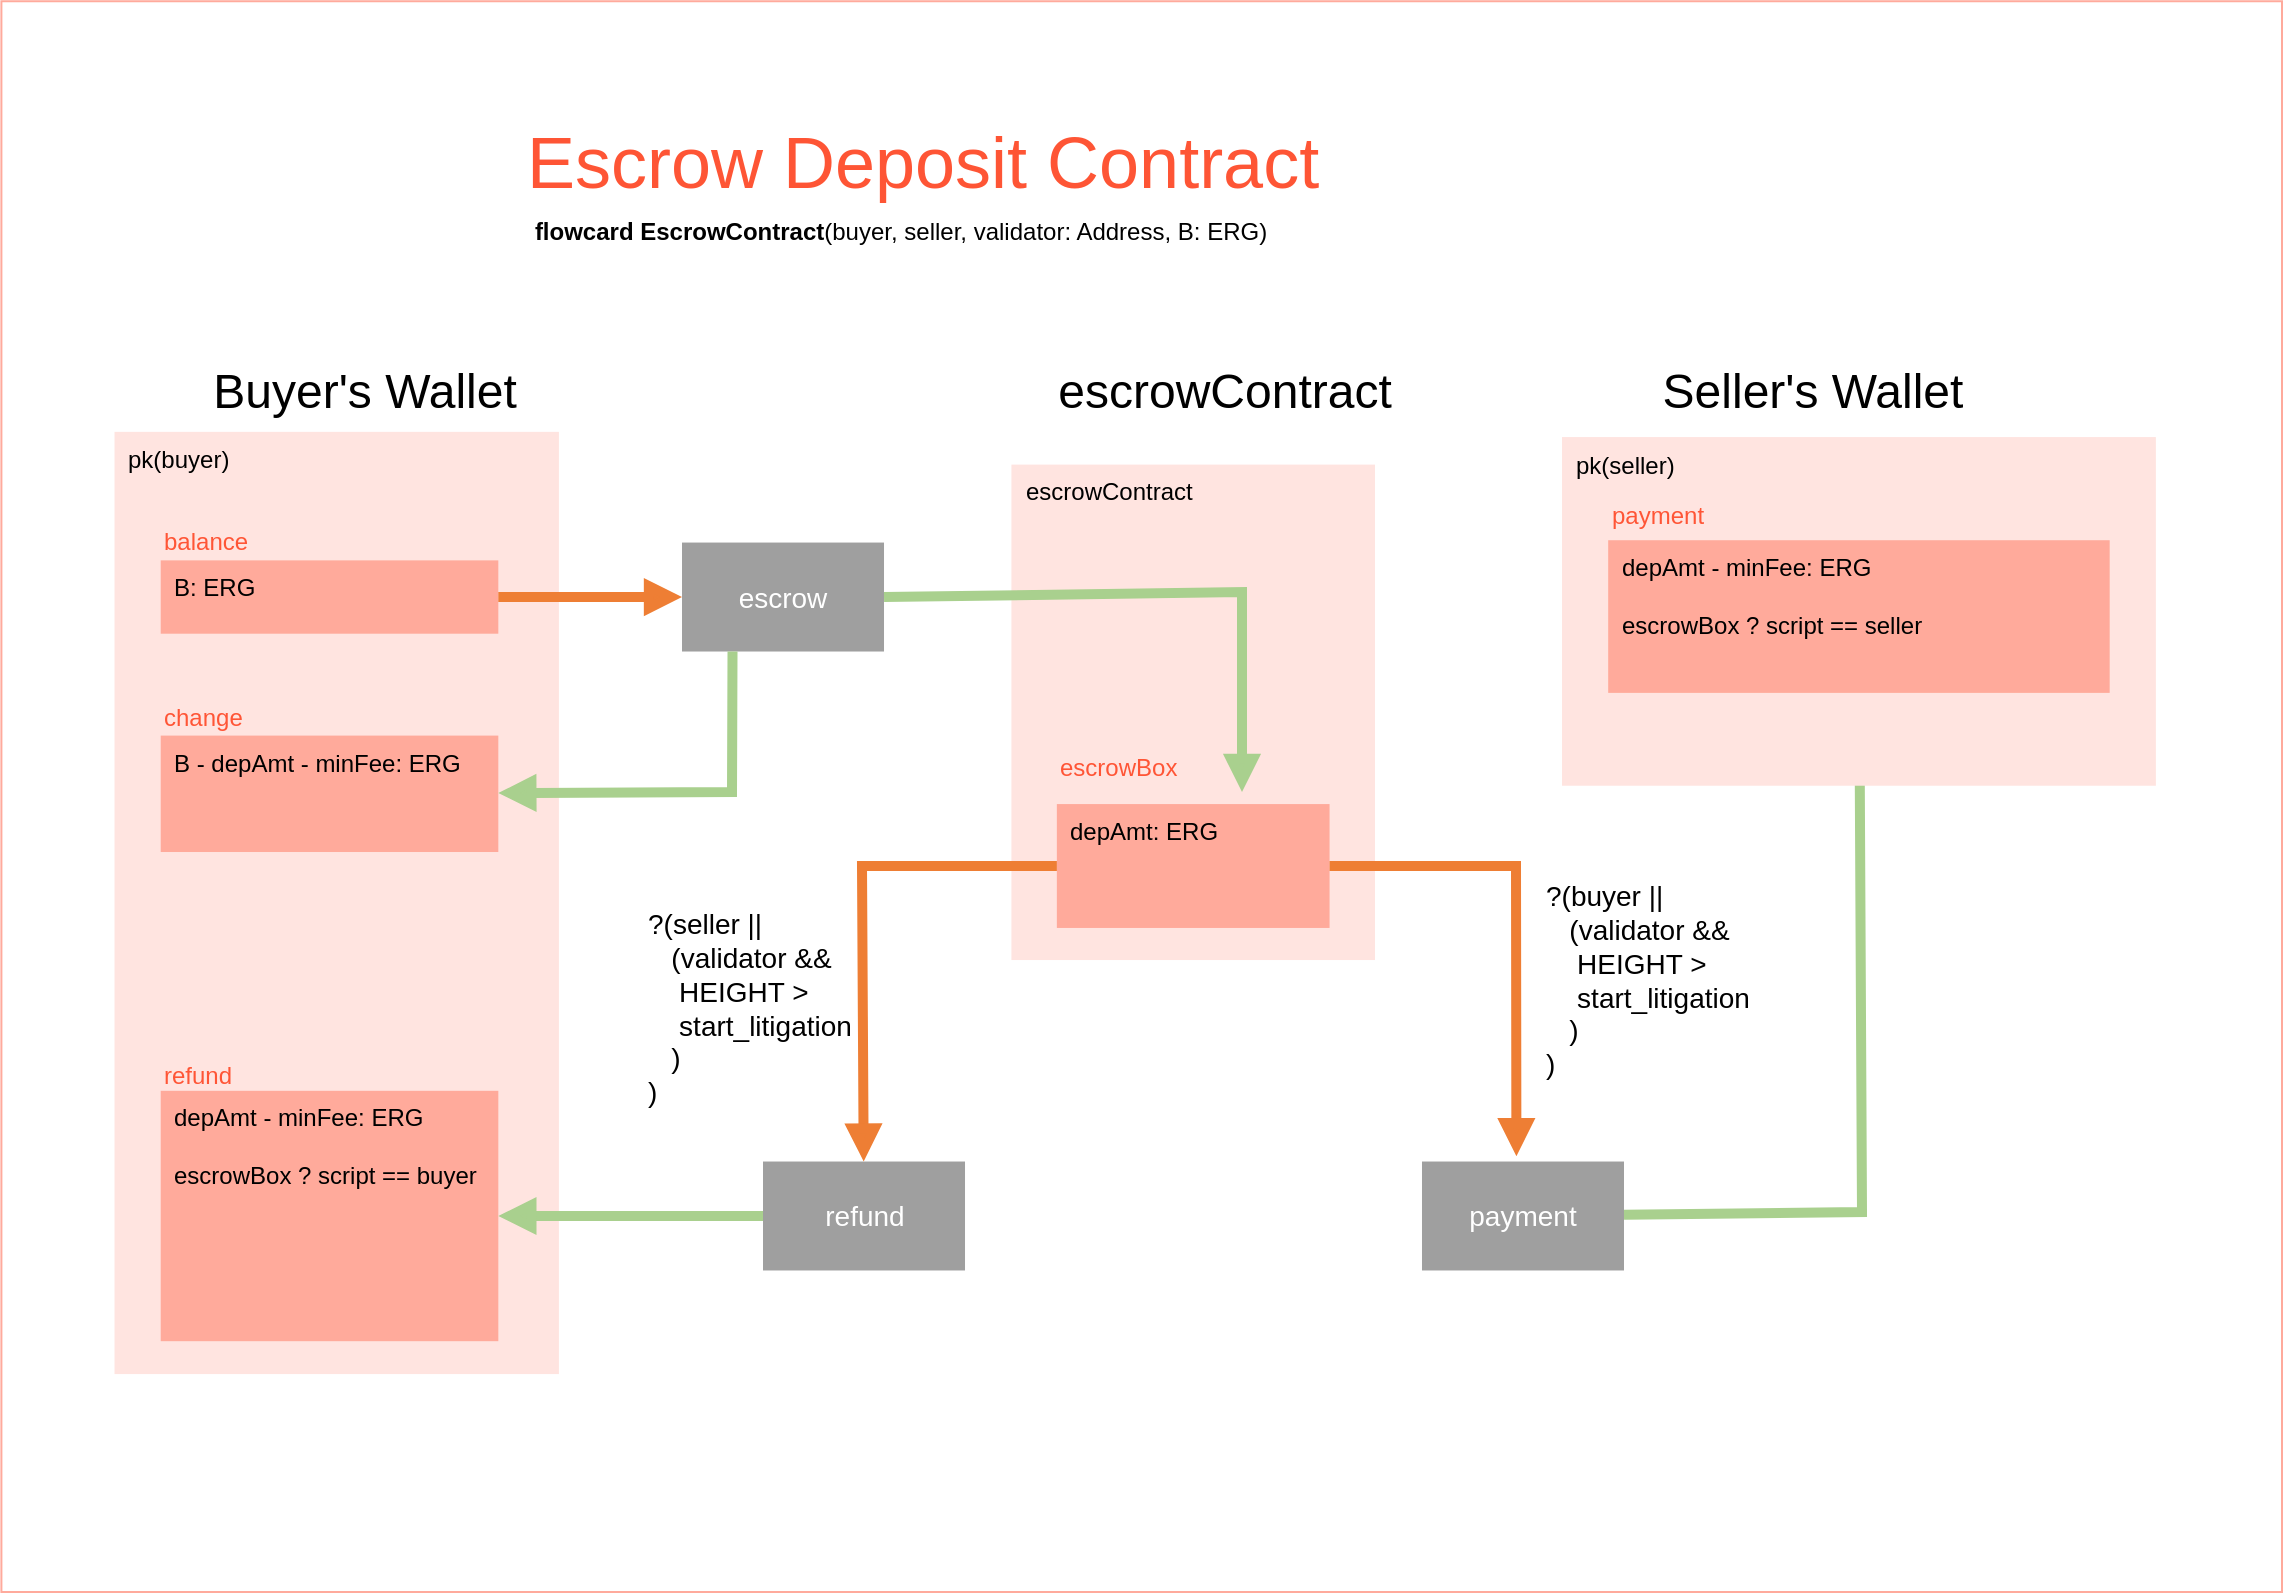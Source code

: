 <mxfile version="17.4.6" type="github">
  <diagram id="wPwa-OCC5YV9gxHPG1zq" name="Page-1">
    <mxGraphModel dx="1138" dy="615" grid="1" gridSize="10" guides="1" tooltips="1" connect="1" arrows="1" fold="1" page="1" pageScale="1" pageWidth="1169" pageHeight="827" math="0" shadow="0">
      <root>
        <mxCell id="0" />
        <mxCell id="1" parent="0" />
        <mxCell id="F8oq_pFOTgnIbFG9IkiV-1" value="" style="group;rounded=0;labelBackgroundColor=none;fontFamily=Helvetica;fontSize=14;fontColor=none;strokeColor=none;fillColor=none;align=left;html=1;" parent="1" vertex="1" connectable="0">
          <mxGeometry x="40" y="80" width="1110" height="730" as="geometry" />
        </mxCell>
        <mxCell id="F8oq_pFOTgnIbFG9IkiV-2" value="" style="rounded=0;whiteSpace=wrap;html=1;fillColor=default;strokeColor=#ffaa9c;fontFamily=Helvetica;fontSize=12;fontColor=#000000;align=left;labelBackgroundColor=none;connectable=0;container=0;allowArrows=0;" parent="F8oq_pFOTgnIbFG9IkiV-1" vertex="1">
          <mxGeometry x="-30.3" y="-65.373" width="1140.3" height="795.373" as="geometry" />
        </mxCell>
        <mxCell id="F8oq_pFOTgnIbFG9IkiV-3" value="&lt;font style=&quot;font-size: 36px&quot;&gt;Escrow Deposit Contract&lt;/font&gt;" style="text;html=1;align=center;verticalAlign=middle;resizable=0;points=[];autosize=1;strokeColor=none;fillColor=none;fontSize=12;fontFamily=Helvetica;fontColor=#fe5535;rounded=0;labelBackgroundColor=none;connectable=0;allowArrows=0;" parent="F8oq_pFOTgnIbFG9IkiV-1" vertex="1">
          <mxGeometry x="225.117" width="410" height="30" as="geometry" />
        </mxCell>
        <mxCell id="F8oq_pFOTgnIbFG9IkiV-4" value="&lt;b&gt;flowcard EscrowContract&lt;/b&gt;(buyer, seller, validator: Address, B: ERG)" style="text;html=1;align=center;verticalAlign=middle;resizable=0;points=[];autosize=1;strokeColor=none;fillColor=none;fontSize=12;fontFamily=Helvetica;fontColor=#000000;rounded=0;labelBackgroundColor=none;connectable=0;allowArrows=0;" parent="F8oq_pFOTgnIbFG9IkiV-1" vertex="1">
          <mxGeometry x="229.416" y="39.998" width="380" height="20" as="geometry" />
        </mxCell>
        <mxCell id="F8oq_pFOTgnIbFG9IkiV-5" value="" style="group;allowArrows=0;connectable=0;rounded=0;labelBackgroundColor=none;fontFamily=Helvetica;fontSize=14;fontColor=none;strokeColor=none;fillColor=none;align=left;html=1;" parent="F8oq_pFOTgnIbFG9IkiV-1" vertex="1" connectable="0">
          <mxGeometry x="26.26" y="119.851" width="296.943" height="501.194" as="geometry" />
        </mxCell>
        <mxCell id="F8oq_pFOTgnIbFG9IkiV-6" value="&lt;div&gt;pk(buyer)&lt;/div&gt;" style="rounded=0;whiteSpace=wrap;html=1;fontFamily=Helvetica;fontSize=12;strokeColor=none;fillColor=#ffe4e0;fontColor=#000000;align=left;container=0;labelBackgroundColor=none;allowArrows=0;connectable=0;verticalAlign=top;spacingLeft=5;" parent="F8oq_pFOTgnIbFG9IkiV-5" vertex="1">
          <mxGeometry y="30.072" width="222.202" height="471.122" as="geometry" />
        </mxCell>
        <mxCell id="F8oq_pFOTgnIbFG9IkiV-7" value="&lt;div align=&quot;left&quot;&gt;&lt;font style=&quot;font-size: 24px&quot;&gt;Buyer&#39;s Wallet&lt;/font&gt;&lt;br&gt;&lt;/div&gt;" style="text;html=1;align=center;verticalAlign=middle;resizable=0;points=[];autosize=1;strokeColor=none;fillColor=none;fontSize=12;fontFamily=Helvetica;fontColor=#000000;rounded=0;container=0;labelBackgroundColor=none;connectable=0;allowArrows=0;" parent="F8oq_pFOTgnIbFG9IkiV-5" vertex="1">
          <mxGeometry x="39.924" width="170" height="20" as="geometry" />
        </mxCell>
        <mxCell id="F8oq_pFOTgnIbFG9IkiV-8" value="" style="group;rounded=0;fontFamily=Helvetica;fontSize=12;fontColor=#000000;strokeColor=none;fillColor=none;align=left;labelBackgroundColor=none;html=1;allowArrows=0;" parent="F8oq_pFOTgnIbFG9IkiV-5" vertex="1" connectable="0">
          <mxGeometry x="23.1" y="73.34" width="168.8" height="66.66" as="geometry" />
        </mxCell>
        <mxCell id="F8oq_pFOTgnIbFG9IkiV-9" value="&lt;div style=&quot;font-size: 12px&quot; align=&quot;left&quot;&gt;&lt;font style=&quot;font-size: 12px&quot; color=&quot;#000000&quot;&gt;B: ERG&lt;/font&gt;&lt;/div&gt;&lt;div style=&quot;font-size: 12px&quot; align=&quot;left&quot;&gt;&lt;br&gt;&lt;/div&gt;&lt;div&gt;&lt;br&gt;&lt;/div&gt;&lt;div style=&quot;font-size: 12px&quot;&gt;&lt;br&gt;&lt;/div&gt;" style="rounded=0;whiteSpace=wrap;html=1;fontFamily=Helvetica;fontSize=24;fontColor=#000000;strokeColor=none;fillColor=#ffaa9b;align=left;labelBackgroundColor=none;allowArrows=0;verticalAlign=top;spacingLeft=5;" parent="F8oq_pFOTgnIbFG9IkiV-8" vertex="1">
          <mxGeometry y="21" width="168.8" height="36.66" as="geometry" />
        </mxCell>
        <mxCell id="F8oq_pFOTgnIbFG9IkiV-10" value="balance" style="text;html=1;align=left;verticalAlign=middle;resizable=0;points=[];autosize=1;strokeColor=none;fillColor=none;fontSize=12;fontFamily=Helvetica;fontColor=#ff5536;rounded=0;labelBackgroundColor=none;allowArrows=0;connectable=0;" parent="F8oq_pFOTgnIbFG9IkiV-8" vertex="1">
          <mxGeometry y="1.852" width="60" height="20" as="geometry" />
        </mxCell>
        <mxCell id="QykKPUBNx--C2hL6VAvS-31" value="" style="group;rounded=0;fontFamily=Helvetica;fontSize=12;fontColor=#000000;strokeColor=none;fillColor=none;align=left;labelBackgroundColor=none;html=1;allowArrows=0;" vertex="1" connectable="0" parent="F8oq_pFOTgnIbFG9IkiV-5">
          <mxGeometry x="23.099" y="160.153" width="168.803" height="107.397" as="geometry" />
        </mxCell>
        <mxCell id="QykKPUBNx--C2hL6VAvS-32" value="&lt;div style=&quot;font-size: 12px&quot; align=&quot;left&quot;&gt;&lt;font style=&quot;font-size: 12px&quot; color=&quot;#000000&quot;&gt;B - depAmt - minFee: ERG&lt;/font&gt;&lt;/div&gt;" style="rounded=0;whiteSpace=wrap;html=1;fontFamily=Helvetica;fontSize=24;fontColor=#000000;strokeColor=none;fillColor=#ffaa9b;align=left;labelBackgroundColor=none;allowArrows=0;verticalAlign=top;spacingLeft=5;" vertex="1" parent="QykKPUBNx--C2hL6VAvS-31">
          <mxGeometry y="21.79" width="168.8" height="58.21" as="geometry" />
        </mxCell>
        <mxCell id="QykKPUBNx--C2hL6VAvS-33" value="change" style="text;html=1;align=left;verticalAlign=middle;resizable=0;points=[];autosize=1;strokeColor=none;fillColor=none;fontSize=12;fontFamily=Helvetica;fontColor=#ff5536;rounded=0;labelBackgroundColor=none;allowArrows=0;connectable=0;" vertex="1" parent="QykKPUBNx--C2hL6VAvS-31">
          <mxGeometry y="2.983" width="50" height="20" as="geometry" />
        </mxCell>
        <mxCell id="QykKPUBNx--C2hL6VAvS-1" value="" style="group;rounded=0;fontFamily=Helvetica;fontSize=12;fontColor=#000000;strokeColor=none;fillColor=none;align=left;labelBackgroundColor=none;html=1;allowArrows=0;" vertex="1" connectable="0" parent="F8oq_pFOTgnIbFG9IkiV-5">
          <mxGeometry x="23.099" y="337.761" width="168.803" height="146.981" as="geometry" />
        </mxCell>
        <mxCell id="QykKPUBNx--C2hL6VAvS-2" value="&lt;div style=&quot;font-size: 12px&quot; align=&quot;left&quot;&gt;&lt;font style=&quot;font-size: 12px&quot; color=&quot;#000000&quot;&gt;depAmt - minFee: ERG&lt;/font&gt;&lt;/div&gt;&lt;div style=&quot;font-size: 12px&quot; align=&quot;left&quot;&gt;&lt;br&gt;&lt;/div&gt;&lt;div style=&quot;font-size: 12px&quot; align=&quot;left&quot;&gt;&lt;span&gt;escrowBox ? script == buyer&lt;/span&gt;&lt;/div&gt;" style="rounded=0;whiteSpace=wrap;html=1;fontFamily=Helvetica;fontSize=24;fontColor=#000000;strokeColor=none;fillColor=#ffaa9b;align=left;labelBackgroundColor=none;allowArrows=0;verticalAlign=top;spacingLeft=5;" vertex="1" parent="QykKPUBNx--C2hL6VAvS-1">
          <mxGeometry y="21.791" width="168.803" height="125.19" as="geometry" />
        </mxCell>
        <mxCell id="QykKPUBNx--C2hL6VAvS-3" value="refund" style="text;html=1;align=left;verticalAlign=middle;resizable=0;points=[];autosize=1;strokeColor=none;fillColor=none;fontSize=12;fontFamily=Helvetica;fontColor=#ff5536;rounded=0;labelBackgroundColor=none;allowArrows=0;connectable=0;" vertex="1" parent="QykKPUBNx--C2hL6VAvS-1">
          <mxGeometry y="4.083" width="50" height="20" as="geometry" />
        </mxCell>
        <mxCell id="QykKPUBNx--C2hL6VAvS-4" value="&lt;div&gt;escrow&lt;/div&gt;" style="rounded=0;whiteSpace=wrap;html=1;fontFamily=Helvetica;fontSize=14;fontColor=#FFFFFF;strokeColor=none;fillColor=#9f9f9f;align=center;" vertex="1" parent="F8oq_pFOTgnIbFG9IkiV-1">
          <mxGeometry x="310.003" y="205.278" width="101.001" height="54.478" as="geometry" />
        </mxCell>
        <mxCell id="QykKPUBNx--C2hL6VAvS-27" value="" style="endArrow=block;html=1;fontFamily=Helvetica;fontSize=14;fontColor=#FFFFFF;endFill=1;strokeWidth=5;strokeColor=#ee7e34;rounded=0;entryX=0;entryY=0.5;entryDx=0;entryDy=0;exitX=1;exitY=0.5;exitDx=0;exitDy=0;" edge="1" parent="F8oq_pFOTgnIbFG9IkiV-1" source="F8oq_pFOTgnIbFG9IkiV-9" target="QykKPUBNx--C2hL6VAvS-4">
          <mxGeometry width="50" height="50" relative="1" as="geometry">
            <mxPoint x="297.205" y="228.261" as="sourcePoint" />
            <mxPoint x="418.406" y="228.261" as="targetPoint" />
          </mxGeometry>
        </mxCell>
        <mxCell id="QykKPUBNx--C2hL6VAvS-34" value="" style="endArrow=block;html=1;fontFamily=Helvetica;fontSize=14;fontColor=#FFFFFF;endFill=1;strokeWidth=5;strokeColor=#a9d08e;rounded=0;exitX=0.25;exitY=1;exitDx=0;exitDy=0;" edge="1" parent="F8oq_pFOTgnIbFG9IkiV-1" source="QykKPUBNx--C2hL6VAvS-4" target="QykKPUBNx--C2hL6VAvS-32">
          <mxGeometry width="50" height="50" relative="1" as="geometry">
            <mxPoint x="410.064" y="348.657" as="sourcePoint" />
            <mxPoint x="309.063" y="359.552" as="targetPoint" />
            <Array as="points">
              <mxPoint x="335" y="330" />
            </Array>
          </mxGeometry>
        </mxCell>
        <mxCell id="QykKPUBNx--C2hL6VAvS-37" value="&lt;div&gt;refund&lt;/div&gt;" style="rounded=0;whiteSpace=wrap;html=1;fontFamily=Helvetica;fontSize=14;fontColor=#FFFFFF;strokeColor=none;fillColor=#9f9f9f;align=center;" vertex="1" parent="F8oq_pFOTgnIbFG9IkiV-1">
          <mxGeometry x="350.503" y="514.759" width="101.001" height="54.478" as="geometry" />
        </mxCell>
        <mxCell id="QykKPUBNx--C2hL6VAvS-41" value="" style="endArrow=block;html=1;fontFamily=Helvetica;fontSize=14;fontColor=#FFFFFF;endFill=1;strokeWidth=5;strokeColor=#a9d08e;rounded=0;exitX=0;exitY=0.5;exitDx=0;exitDy=0;" edge="1" parent="F8oq_pFOTgnIbFG9IkiV-1" source="QykKPUBNx--C2hL6VAvS-37" target="QykKPUBNx--C2hL6VAvS-2">
          <mxGeometry width="50" height="50" relative="1" as="geometry">
            <mxPoint x="551.465" y="424.925" as="sourcePoint" />
            <mxPoint x="672.666" y="424.925" as="targetPoint" />
          </mxGeometry>
        </mxCell>
        <mxCell id="QykKPUBNx--C2hL6VAvS-9" value="" style="group;allowArrows=0;connectable=0;rounded=0;labelBackgroundColor=none;fontFamily=Helvetica;fontSize=14;fontColor=none;strokeColor=none;fillColor=none;align=left;html=1;" vertex="1" connectable="0" parent="F8oq_pFOTgnIbFG9IkiV-1">
          <mxGeometry x="474.704" y="119.851" width="181.802" height="294.179" as="geometry" />
        </mxCell>
        <mxCell id="QykKPUBNx--C2hL6VAvS-10" value="&lt;div&gt;escrowContract&lt;/div&gt;" style="rounded=0;whiteSpace=wrap;html=1;fontFamily=Helvetica;fontSize=12;strokeColor=none;fillColor=#ffe4e0;fontColor=#000000;align=left;container=0;labelBackgroundColor=none;allowArrows=0;connectable=0;verticalAlign=top;spacingLeft=5;" vertex="1" parent="QykKPUBNx--C2hL6VAvS-9">
          <mxGeometry y="46.449" width="181.802" height="247.73" as="geometry" />
        </mxCell>
        <mxCell id="QykKPUBNx--C2hL6VAvS-11" value="&lt;div align=&quot;left&quot;&gt;&lt;font style=&quot;font-size: 24px&quot;&gt;escrowContract&lt;/font&gt;&lt;br&gt;&lt;/div&gt;" style="text;html=1;align=center;verticalAlign=middle;resizable=0;points=[];autosize=1;strokeColor=none;fillColor=none;fontSize=12;fontFamily=Helvetica;fontColor=#000000;rounded=0;container=0;labelBackgroundColor=none;connectable=0;allowArrows=0;" vertex="1" parent="QykKPUBNx--C2hL6VAvS-9">
          <mxGeometry x="16.527" width="180" height="20" as="geometry" />
        </mxCell>
        <mxCell id="QykKPUBNx--C2hL6VAvS-12" value="" style="group;rounded=0;fontFamily=Helvetica;fontSize=12;fontColor=#000000;strokeColor=none;fillColor=none;align=left;labelBackgroundColor=none;html=1;allowArrows=0;" vertex="1" connectable="0" parent="QykKPUBNx--C2hL6VAvS-9">
          <mxGeometry x="22.725" y="185.224" width="136.351" height="92.895" as="geometry" />
        </mxCell>
        <mxCell id="QykKPUBNx--C2hL6VAvS-13" value="&lt;div style=&quot;font-size: 12px&quot; align=&quot;left&quot;&gt;&lt;font style=&quot;font-size: 12px&quot; color=&quot;#000000&quot;&gt;depAmt: ERG&lt;/font&gt;&lt;/div&gt;&lt;div style=&quot;font-size: 12px&quot; align=&quot;left&quot;&gt;&lt;br&gt;&lt;/div&gt;&lt;div style=&quot;font-size: 12px&quot;&gt;&lt;br&gt;&lt;/div&gt;" style="rounded=0;whiteSpace=wrap;html=1;fontFamily=Helvetica;fontSize=24;fontColor=#000000;strokeColor=none;fillColor=#ffaa9b;align=left;labelBackgroundColor=none;allowArrows=0;verticalAlign=top;spacingLeft=5;" vertex="1" parent="QykKPUBNx--C2hL6VAvS-12">
          <mxGeometry y="30.965" width="136.351" height="61.93" as="geometry" />
        </mxCell>
        <mxCell id="QykKPUBNx--C2hL6VAvS-14" value="escrowBox" style="text;html=1;align=left;verticalAlign=middle;resizable=0;points=[];autosize=1;strokeColor=none;fillColor=none;fontSize=12;fontFamily=Helvetica;fontColor=#ff5536;rounded=0;labelBackgroundColor=none;allowArrows=0;connectable=0;" vertex="1" parent="QykKPUBNx--C2hL6VAvS-12">
          <mxGeometry y="2.58" width="70" height="20" as="geometry" />
        </mxCell>
        <mxCell id="QykKPUBNx--C2hL6VAvS-38" value="" style="endArrow=block;html=1;fontFamily=Helvetica;fontSize=14;fontColor=#FFFFFF;endFill=1;strokeWidth=5;strokeColor=#ee7e34;rounded=0;exitX=0;exitY=0.5;exitDx=0;exitDy=0;" edge="1" parent="F8oq_pFOTgnIbFG9IkiV-1" source="QykKPUBNx--C2hL6VAvS-13" target="QykKPUBNx--C2hL6VAvS-37">
          <mxGeometry width="50" height="50" relative="1" as="geometry">
            <mxPoint x="551.465" y="424.925" as="sourcePoint" />
            <mxPoint x="672.666" y="424.925" as="targetPoint" />
            <Array as="points">
              <mxPoint x="400" y="367" />
            </Array>
          </mxGeometry>
        </mxCell>
        <mxCell id="QykKPUBNx--C2hL6VAvS-39" value="&lt;div&gt;&lt;span&gt;?(seller ||&amp;nbsp;&lt;/span&gt;&lt;br&gt;&lt;/div&gt;&lt;div&gt;&amp;nbsp; &amp;nbsp;(validator &amp;amp;&amp;amp;&amp;nbsp;&lt;/div&gt;&lt;div&gt;&amp;nbsp; &amp;nbsp; HEIGHT &amp;gt;&amp;nbsp;&lt;/div&gt;&lt;div&gt;&amp;nbsp; &amp;nbsp; start_litigation&lt;/div&gt;&lt;div&gt;&amp;nbsp; &amp;nbsp;)&lt;/div&gt;&lt;div&gt;)&lt;br&gt;&lt;/div&gt;" style="edgeLabel;html=1;align=left;verticalAlign=middle;resizable=0;points=[];fontSize=14;fontFamily=Helvetica;fontColor=#000000;labelBackgroundColor=none;rounded=0;strokeColor=default;fillColor=none;allowArrows=0;" vertex="1" connectable="0" parent="QykKPUBNx--C2hL6VAvS-38">
          <mxGeometry x="0.583" y="-1" relative="1" as="geometry">
            <mxPoint x="-109" y="-26" as="offset" />
          </mxGeometry>
        </mxCell>
        <mxCell id="QykKPUBNx--C2hL6VAvS-43" value="&lt;div&gt;payment&lt;/div&gt;" style="rounded=0;whiteSpace=wrap;html=1;fontFamily=Helvetica;fontSize=14;fontColor=#FFFFFF;strokeColor=none;fillColor=#9f9f9f;align=center;" vertex="1" parent="F8oq_pFOTgnIbFG9IkiV-1">
          <mxGeometry x="679.996" y="514.759" width="101.001" height="54.478" as="geometry" />
        </mxCell>
        <mxCell id="QykKPUBNx--C2hL6VAvS-44" value="" style="endArrow=block;html=1;fontFamily=Helvetica;fontSize=14;fontColor=#FFFFFF;endFill=1;strokeWidth=5;strokeColor=#ee7e34;rounded=0;exitX=1;exitY=0.5;exitDx=0;exitDy=0;" edge="1" parent="F8oq_pFOTgnIbFG9IkiV-1" source="QykKPUBNx--C2hL6VAvS-13">
          <mxGeometry width="50" height="50" relative="1" as="geometry">
            <mxPoint x="434.304" y="468.507" as="sourcePoint" />
            <mxPoint x="727.207" y="512.09" as="targetPoint" />
            <Array as="points">
              <mxPoint x="727" y="367" />
            </Array>
          </mxGeometry>
        </mxCell>
        <mxCell id="QykKPUBNx--C2hL6VAvS-45" value="&lt;span&gt;?(buyer ||&amp;nbsp;&lt;/span&gt;&lt;br&gt;&lt;div&gt;&amp;nbsp; &amp;nbsp;(validator &amp;amp;&amp;amp;&amp;nbsp;&lt;/div&gt;&lt;div&gt;&amp;nbsp; &amp;nbsp; HEIGHT &amp;gt;&amp;nbsp;&lt;/div&gt;&lt;div&gt;&amp;nbsp; &amp;nbsp; start_litigation&lt;/div&gt;&lt;div&gt;&amp;nbsp; &amp;nbsp;)&lt;/div&gt;&lt;div&gt;)&lt;/div&gt;" style="edgeLabel;html=1;align=left;verticalAlign=middle;resizable=0;points=[];fontSize=14;fontFamily=Helvetica;fontColor=#000000;labelBackgroundColor=none;rounded=0;strokeColor=default;fillColor=none;allowArrows=0;" vertex="1" connectable="0" parent="QykKPUBNx--C2hL6VAvS-44">
          <mxGeometry x="0.583" y="-1" relative="1" as="geometry">
            <mxPoint x="14" y="-39" as="offset" />
          </mxGeometry>
        </mxCell>
        <mxCell id="QykKPUBNx--C2hL6VAvS-46" value="" style="endArrow=block;html=1;fontFamily=Helvetica;fontSize=14;fontColor=#FFFFFF;endFill=1;strokeWidth=5;strokeColor=#a9d08e;rounded=0;" edge="1" parent="F8oq_pFOTgnIbFG9IkiV-1" source="QykKPUBNx--C2hL6VAvS-43" target="QykKPUBNx--C2hL6VAvS-25">
          <mxGeometry width="50" height="50" relative="1" as="geometry">
            <mxPoint x="868.608" y="479.403" as="sourcePoint" />
            <mxPoint x="989.809" y="479.403" as="targetPoint" />
            <Array as="points">
              <mxPoint x="900" y="540" />
            </Array>
          </mxGeometry>
        </mxCell>
        <mxCell id="QykKPUBNx--C2hL6VAvS-29" value="" style="endArrow=block;html=1;fontFamily=Helvetica;fontSize=14;fontColor=#FFFFFF;endFill=1;strokeWidth=5;strokeColor=#a9d08e;rounded=0;exitX=1;exitY=0.5;exitDx=0;exitDy=0;" edge="1" parent="F8oq_pFOTgnIbFG9IkiV-1" source="QykKPUBNx--C2hL6VAvS-4">
          <mxGeometry width="50" height="50" relative="1" as="geometry">
            <mxPoint x="551.465" y="315.97" as="sourcePoint" />
            <mxPoint x="590" y="330" as="targetPoint" />
            <Array as="points">
              <mxPoint x="590" y="230" />
            </Array>
          </mxGeometry>
        </mxCell>
        <mxCell id="QykKPUBNx--C2hL6VAvS-30" value="" style="edgeLabel;html=1;align=center;verticalAlign=middle;resizable=0;points=[];fontSize=14;fontFamily=Helvetica;fontColor=#000000;labelBackgroundColor=none;rounded=0;strokeColor=default;fillColor=none;allowArrows=0;" vertex="1" connectable="0" parent="QykKPUBNx--C2hL6VAvS-29">
          <mxGeometry x="0.583" y="-1" relative="1" as="geometry">
            <mxPoint x="-45" y="9" as="offset" />
          </mxGeometry>
        </mxCell>
        <mxCell id="QykKPUBNx--C2hL6VAvS-18" value="" style="group;allowArrows=0;connectable=0;rounded=0;labelBackgroundColor=none;fontFamily=Helvetica;fontSize=14;fontColor=none;strokeColor=none;fillColor=none;align=left;html=1;" vertex="1" connectable="0" parent="F8oq_pFOTgnIbFG9IkiV-1">
          <mxGeometry x="749.997" y="119.846" width="296.943" height="207.015" as="geometry" />
        </mxCell>
        <mxCell id="QykKPUBNx--C2hL6VAvS-19" value="&lt;div&gt;pk(seller)&lt;/div&gt;" style="rounded=0;whiteSpace=wrap;html=1;fontFamily=Helvetica;fontSize=12;strokeColor=none;fillColor=#ffe4e0;fontColor=#000000;align=left;container=0;labelBackgroundColor=none;allowArrows=0;connectable=0;verticalAlign=top;spacingLeft=5;" vertex="1" parent="QykKPUBNx--C2hL6VAvS-18">
          <mxGeometry y="32.687" width="296.943" height="174.328" as="geometry" />
        </mxCell>
        <mxCell id="QykKPUBNx--C2hL6VAvS-20" value="&lt;div align=&quot;left&quot;&gt;&lt;font style=&quot;font-size: 24px&quot;&gt;Seller&#39;s Wallet&lt;/font&gt;&lt;br&gt;&lt;/div&gt;" style="text;html=1;align=center;verticalAlign=middle;resizable=0;points=[];autosize=1;strokeColor=none;fillColor=none;fontSize=12;fontFamily=Helvetica;fontColor=#000000;rounded=0;container=0;labelBackgroundColor=none;connectable=0;allowArrows=0;" vertex="1" parent="QykKPUBNx--C2hL6VAvS-18">
          <mxGeometry x="39.924" width="170" height="20" as="geometry" />
        </mxCell>
        <mxCell id="QykKPUBNx--C2hL6VAvS-24" value="" style="group;rounded=0;fontFamily=Helvetica;fontSize=12;fontColor=#000000;strokeColor=none;fillColor=none;align=left;labelBackgroundColor=none;html=1;allowArrows=0;" vertex="1" connectable="0" parent="QykKPUBNx--C2hL6VAvS-18">
          <mxGeometry x="23.099" y="58.829" width="250.745" height="101.766" as="geometry" />
        </mxCell>
        <mxCell id="QykKPUBNx--C2hL6VAvS-25" value="&lt;div style=&quot;font-size: 12px&quot; align=&quot;left&quot;&gt;&lt;div align=&quot;left&quot;&gt;&lt;font color=&quot;#000000&quot;&gt;depAmt - minFee: ERG&lt;/font&gt;&lt;/div&gt;&lt;div align=&quot;left&quot;&gt;&lt;br&gt;&lt;/div&gt;&lt;div align=&quot;left&quot;&gt;escrowBox ? script == seller&lt;/div&gt;&lt;/div&gt;" style="rounded=0;whiteSpace=wrap;html=1;fontFamily=Helvetica;fontSize=24;fontColor=#000000;strokeColor=none;fillColor=#ffaa9b;align=left;labelBackgroundColor=none;allowArrows=0;verticalAlign=top;spacingLeft=5;" vertex="1" parent="QykKPUBNx--C2hL6VAvS-24">
          <mxGeometry y="25.442" width="250.745" height="76.325" as="geometry" />
        </mxCell>
        <mxCell id="QykKPUBNx--C2hL6VAvS-26" value="payment" style="text;html=1;align=left;verticalAlign=middle;resizable=0;points=[];autosize=1;strokeColor=none;fillColor=none;fontSize=12;fontFamily=Helvetica;fontColor=#ff5536;rounded=0;labelBackgroundColor=none;allowArrows=0;connectable=0;" vertex="1" parent="QykKPUBNx--C2hL6VAvS-24">
          <mxGeometry y="2.827" width="60" height="20" as="geometry" />
        </mxCell>
      </root>
    </mxGraphModel>
  </diagram>
</mxfile>
